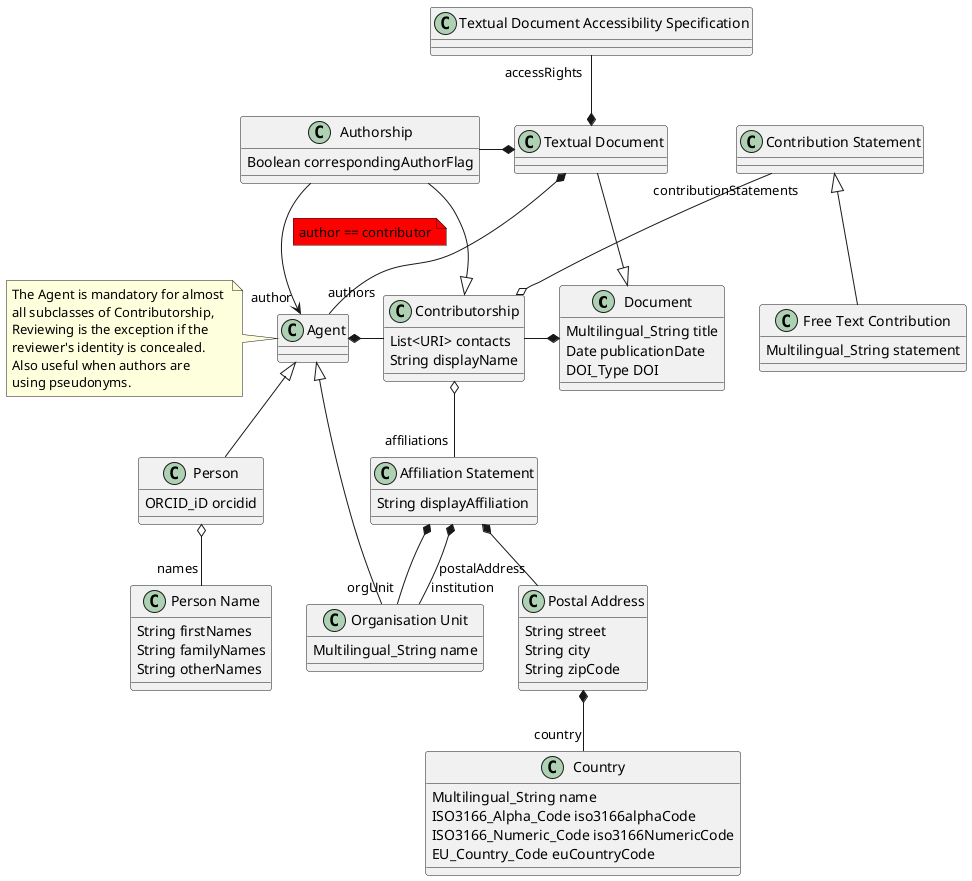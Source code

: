 @startuml


    !startsub Contributorship
    class "Document"{
        Multilingual_String title
        Date publicationDate
        DOI_Type DOI
    }
    !endsub
    class "Textual Document"{
    }
    class "Textual Document Accessibility Specification"{
    }
    !startsub Agent
    class "Agent"{

    }
    class "Organisation Unit"{
        Multilingual_String name
    }
    class "Person"{
        ORCID_iD orcidid
    }
    class "Person Name"{
        String firstNames
        String familyNames
        String otherNames
    }
    !endsub
    class "Authorship"{
        Boolean correspondingAuthorFlag
    }
    !startsub Contributorship
    class "Contributorship"{
        List<URI> contacts
        String displayName
    }
    class "Contribution Statement"{
    }
    class "Free Text Contribution"{
        Multilingual_String statement
    }
    class "Affiliation Statement"{
        String displayAffiliation
    }
    class "Postal Address"{
        String street
        String city
        String zipCode
    }
    class "Country"{
        Multilingual_String name
        ISO3166_Alpha_Code iso3166alphaCode
        ISO3166_Numeric_Code iso3166NumericCode
        EU_Country_Code euCountryCode
    }
    !endsub

!startsub Contributorship
"Postal Address" *-- "country" "Country"
"Affiliation Statement" *-- "postalAddress" "Postal Address"
"Affiliation Statement" *-- "orgUnit" "Organisation Unit"
"Affiliation Statement" *-- "institution" "Organisation Unit"
"Contribution Statement" <|-- "Free Text Contribution"
"Contributorship" -r-* "Document"
"Contributorship" -l-* "Agent"
"Contributorship" o-- "affiliations" "Affiliation Statement"
"Contributorship" o-u- "contributionStatements" "Contribution Statement"
!endsub
"Authorship" -r-* "Textual Document"
"Contributorship" <|-u- "Authorship"
"Authorship" --> "author" "Agent"
note on link #red: author == contributor
!startsub Agent
"Person" o-d- "names" "Person Name"
"Agent" <|-d- "Person"
"Agent" <|-d- "Organisation Unit"
!endsub
"Document" <|-u- "Textual Document"
"Textual Document" *-u- "accessRights" "Textual Document Accessibility Specification"
"Textual Document" *--  "authors" "Agent"

note left of Agent: The Agent is mandatory for almost \nall subclasses of Contributorship,\nReviewing is the exception if the \nreviewer's identity is concealed. \nAlso useful when authors are \nusing pseudonyms.
@enduml
